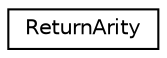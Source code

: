 digraph "Graphical Class Hierarchy"
{
  edge [fontname="Helvetica",fontsize="10",labelfontname="Helvetica",labelfontsize="10"];
  node [fontname="Helvetica",fontsize="10",shape=record];
  rankdir="LR";
  Node0 [label="ReturnArity",height=0.2,width=0.4,color="black", fillcolor="white", style="filled",URL="$struct_return_arity.html"];
}
